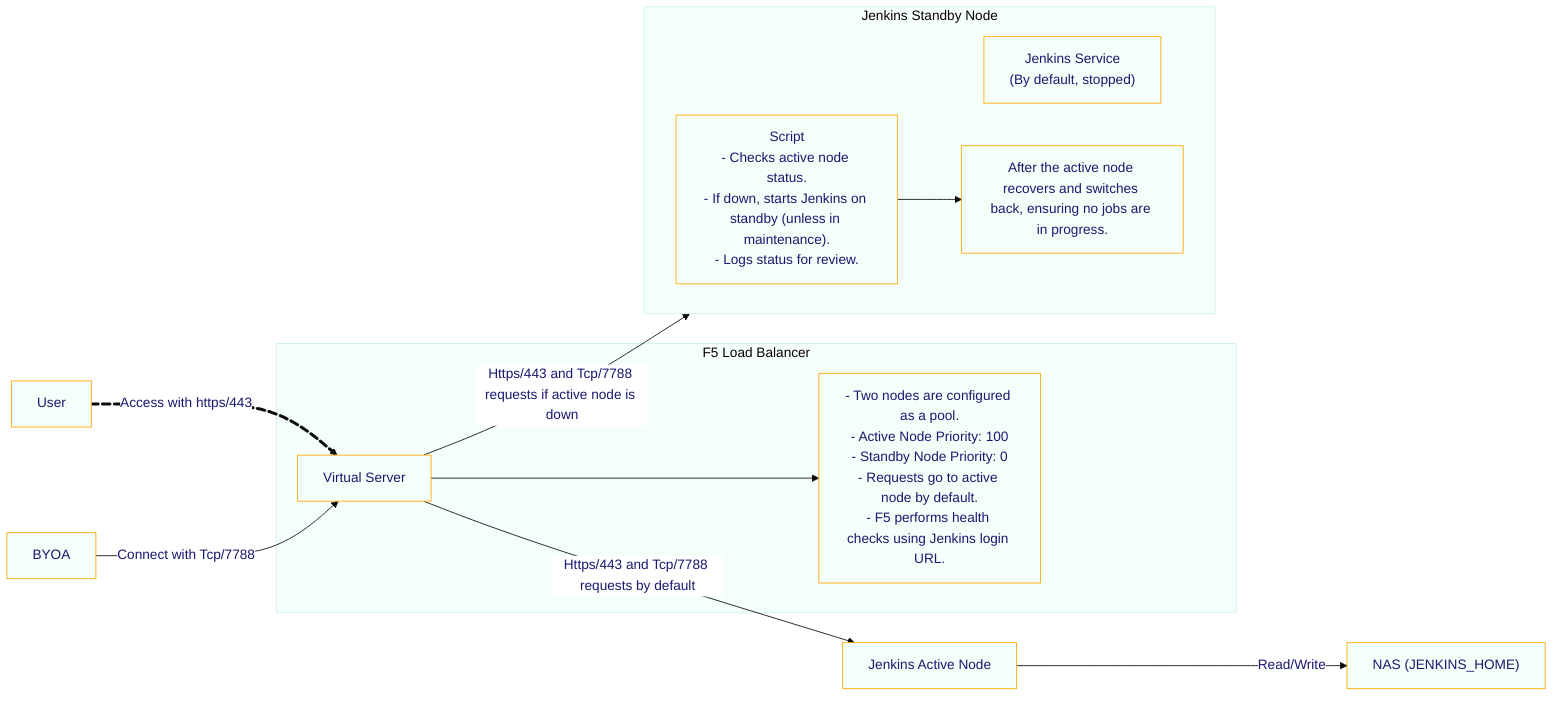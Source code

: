 %%{init: {'theme': 'base', 'themeVariables': { 'primaryColor': '#F5FFFA', 'edgeLabelBackground':'#FFFFFF', 'tertiaryColor': '#F5FFFA', 'nodeBorder': '#FFA500', 'primaryTextColor': '#191970', 'secondaryTextColor': '#191970' }}}%%
flowchart LR
    subgraph F5_Load_Balancer["F5 Load Balancer"]
        direction LR
        VS["Virtual Server"]
        note1["- Two nodes are configured as a pool.<br>- Active Node Priority: 100<br>- Standby Node Priority: 0<br>- Requests go to active node by default.<br>- F5 performs health checks using Jenkins login URL."]
        VS --> note1
    end

    subgraph Standby_Node["Jenkins Standby Node"]
        direction LR
        service["Jenkins Service<br>(By default, stopped)"]
        Script["Script<br>- Checks active node status.<br>- If down, starts Jenkins on standby (unless in maintenance).<br>- Logs status for review."]
        note2["After the active node recovers and switches back, ensuring no jobs are in progress."]
        Script --> note2
    end

    User["User"]
    BYOA["BYOA"]
    Active["Jenkins Active Node"]
    NAS["NAS (JENKINS_HOME)"]

    User e1@==>|Access with https/443| VS
    e1@{ animate: true }
    BYOA -->|Connect with Tcp/7788| VS
    VS -->|Https/443 and Tcp/7788 requests by default| Active
    VS -->|Https/443 and Tcp/7788 requests if active node is down| Standby_Node
    Active -->|Read/Write| NAS